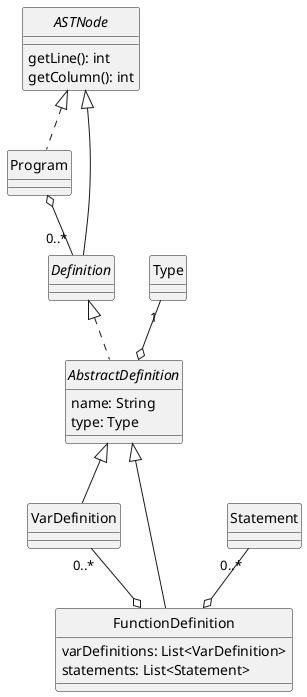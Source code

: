 @startuml Program
skinparam style strictuml
skinparam monochrome true


interface ASTNode {
    getLine(): int
    getColumn(): int
}

class Program

interface Definition extends ASTNode{
}

abstract class AbstractDefinition implements Definition {
    name: String
    type: Type
}


class VarDefinition extends AbstractDefinition {
}

class FunctionDefinition extends AbstractDefinition {
    varDefinitions: List<VarDefinition>
    statements: List<Statement>
}


ASTNode <|.. Program
Program o-- "0..*" Definition
VarDefinition "0..*" --o FunctionDefinition
Statement "0..*" --o FunctionDefinition
Type "1" --o AbstractDefinition




@enduml
